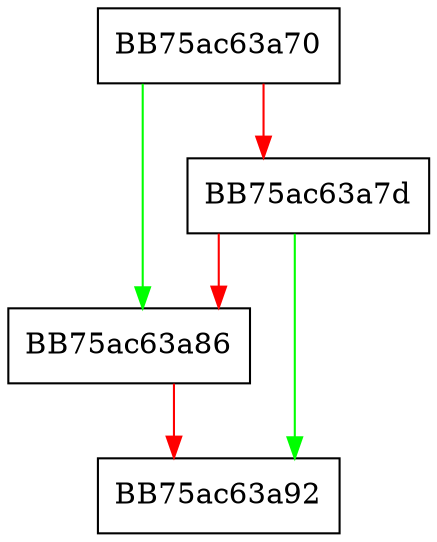 digraph CloseFile {
  node [shape="box"];
  graph [splines=ortho];
  BB75ac63a70 -> BB75ac63a86 [color="green"];
  BB75ac63a70 -> BB75ac63a7d [color="red"];
  BB75ac63a7d -> BB75ac63a92 [color="green"];
  BB75ac63a7d -> BB75ac63a86 [color="red"];
  BB75ac63a86 -> BB75ac63a92 [color="red"];
}